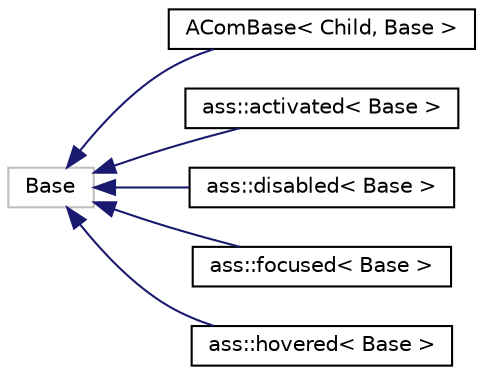 digraph "Graphical Class Hierarchy"
{
 // LATEX_PDF_SIZE
  edge [fontname="Helvetica",fontsize="10",labelfontname="Helvetica",labelfontsize="10"];
  node [fontname="Helvetica",fontsize="10",shape=record];
  rankdir="LR";
  Node288 [label="Base",height=0.2,width=0.4,color="grey75", fillcolor="white", style="filled",tooltip=" "];
  Node288 -> Node0 [dir="back",color="midnightblue",fontsize="10",style="solid",fontname="Helvetica"];
  Node0 [label="AComBase\< Child, Base \>",height=0.2,width=0.4,color="black", fillcolor="white", style="filled",URL="$classAComBase.html",tooltip="Helper class implementing COM AddRef Release, and QueryInterface."];
  Node288 -> Node290 [dir="back",color="midnightblue",fontsize="10",style="solid",fontname="Helvetica"];
  Node290 [label="ass::activated\< Base \>",height=0.2,width=0.4,color="black", fillcolor="white", style="filled",URL="$structass_1_1activated.html",tooltip=" "];
  Node288 -> Node291 [dir="back",color="midnightblue",fontsize="10",style="solid",fontname="Helvetica"];
  Node291 [label="ass::disabled\< Base \>",height=0.2,width=0.4,color="black", fillcolor="white", style="filled",URL="$structass_1_1disabled.html",tooltip=" "];
  Node288 -> Node292 [dir="back",color="midnightblue",fontsize="10",style="solid",fontname="Helvetica"];
  Node292 [label="ass::focused\< Base \>",height=0.2,width=0.4,color="black", fillcolor="white", style="filled",URL="$structass_1_1focused.html",tooltip=" "];
  Node288 -> Node293 [dir="back",color="midnightblue",fontsize="10",style="solid",fontname="Helvetica"];
  Node293 [label="ass::hovered\< Base \>",height=0.2,width=0.4,color="black", fillcolor="white", style="filled",URL="$structass_1_1hovered.html",tooltip=" "];
}
